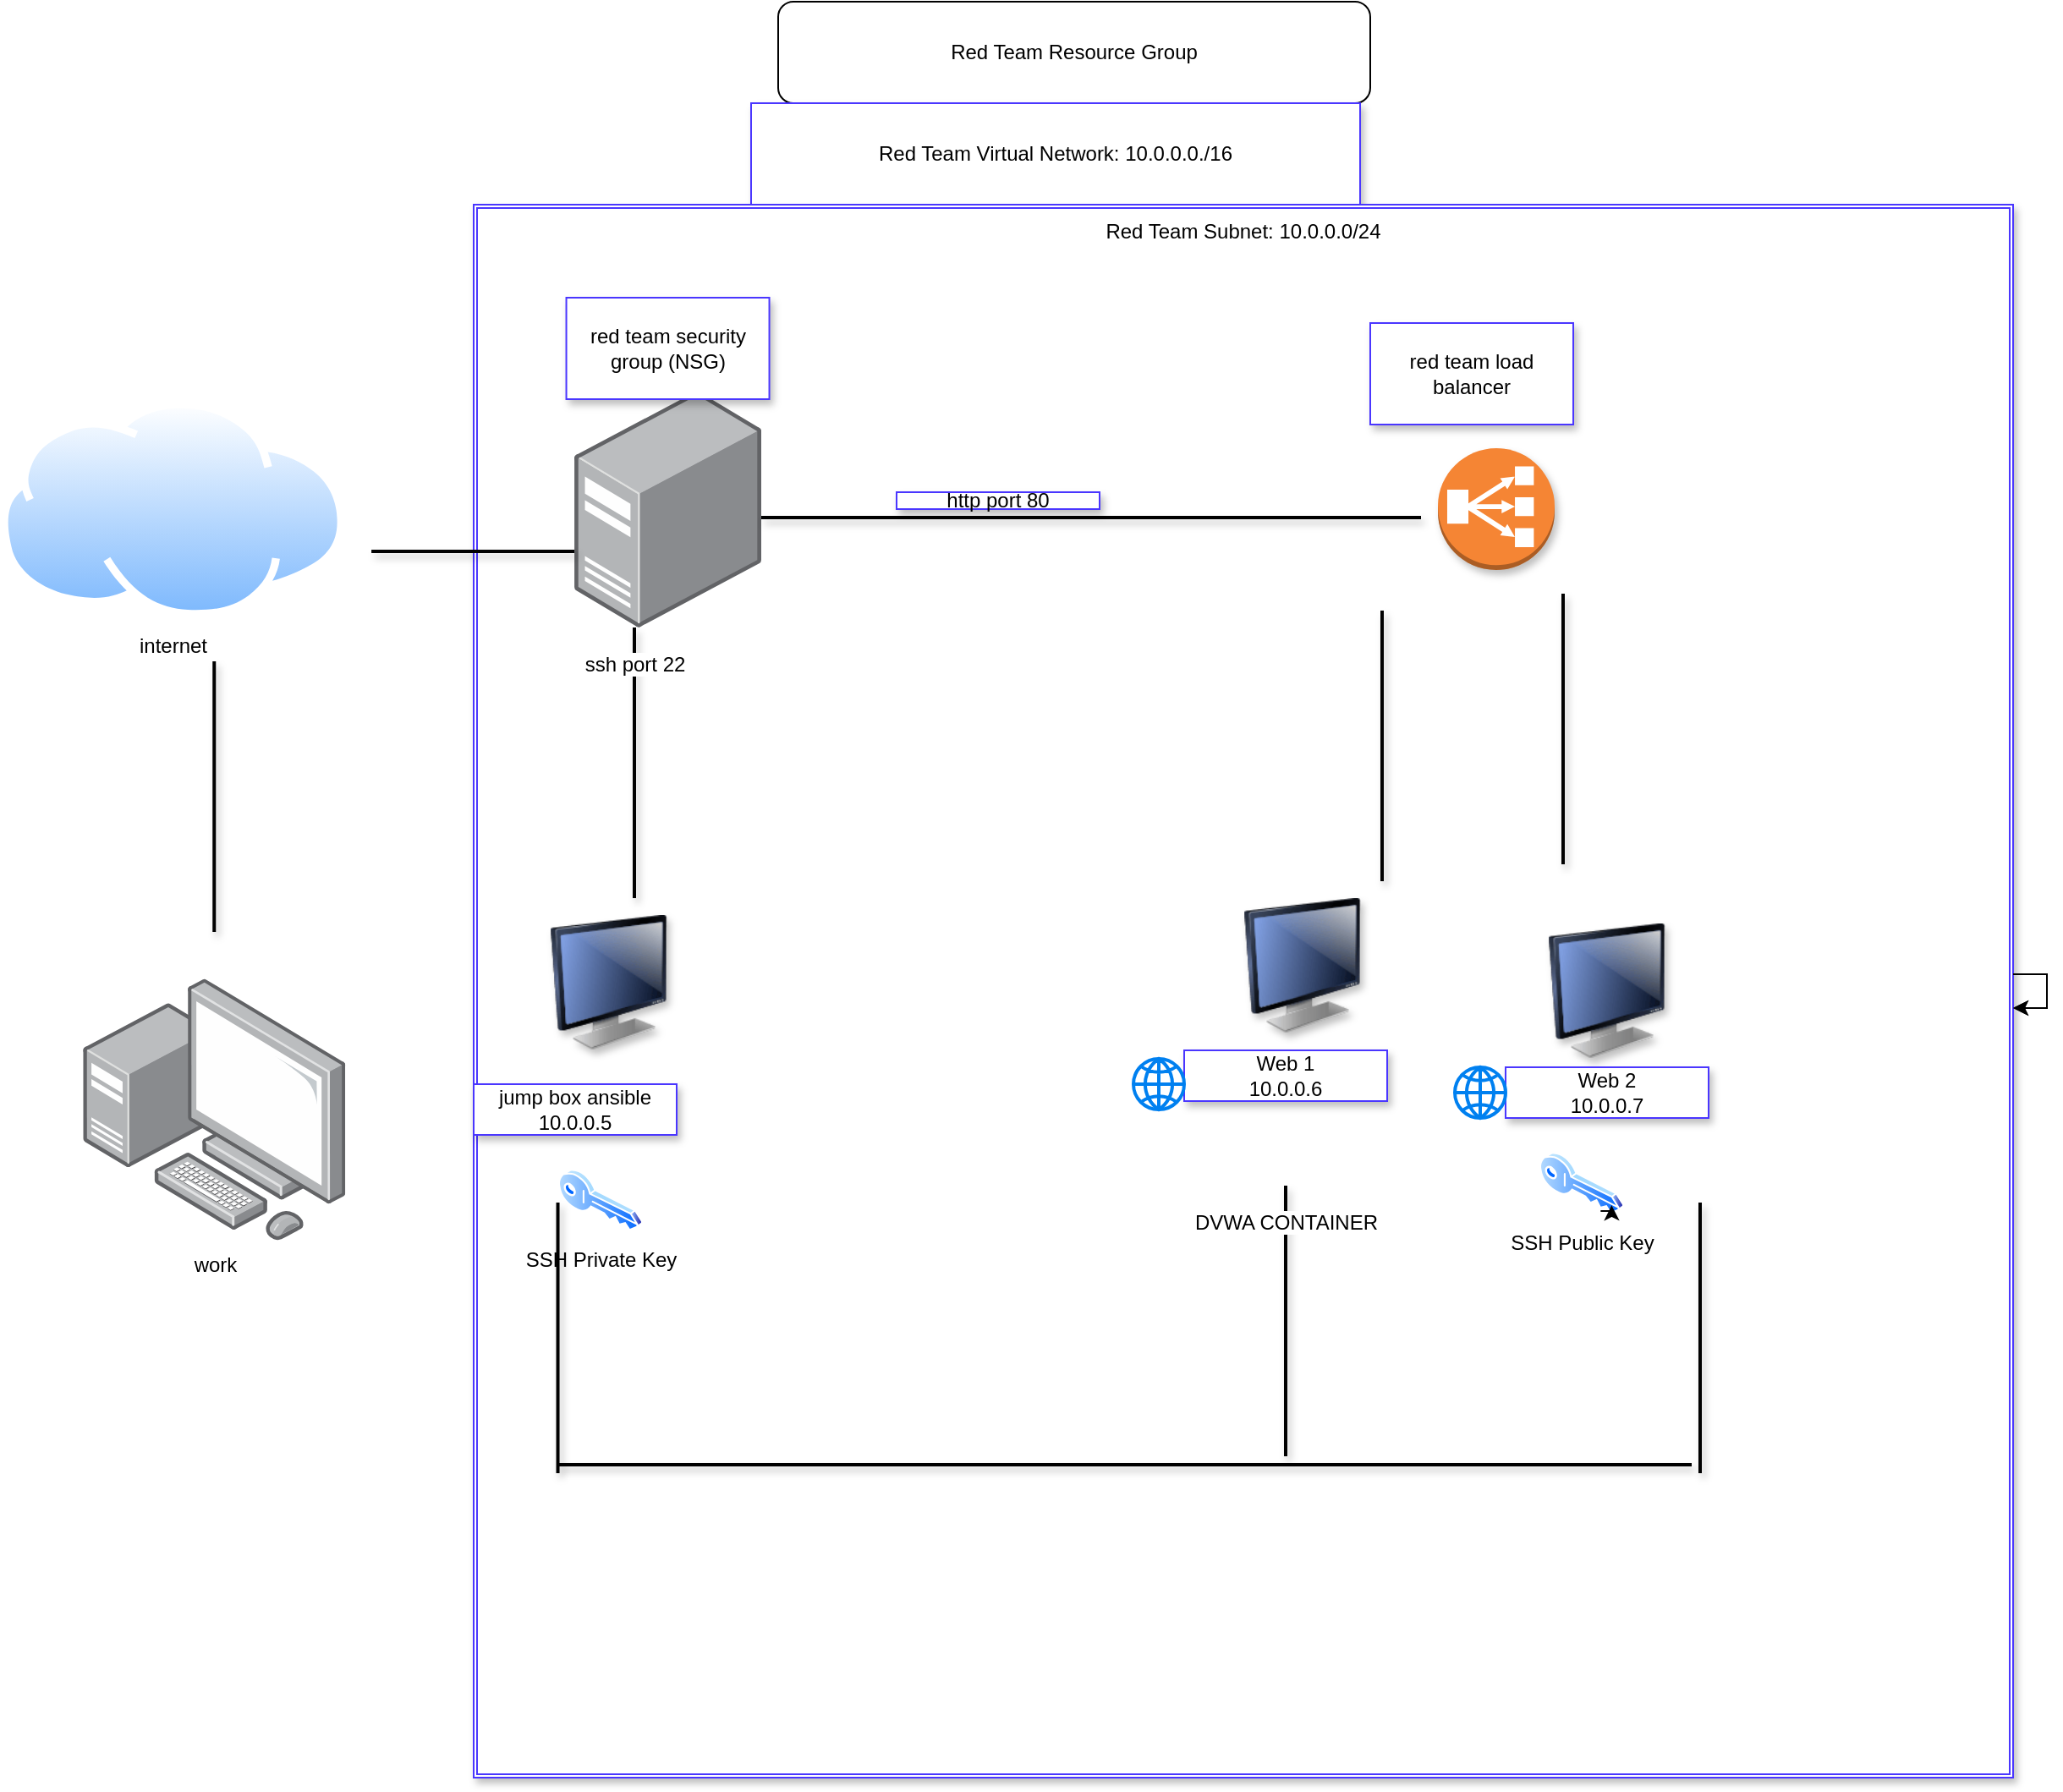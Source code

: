 <mxfile version="20.0.1" type="google"><diagram id="kuLFPBG9RZnCqwqZzduC" name="Page-1"><mxGraphModel dx="1722" dy="520" grid="1" gridSize="10" guides="1" tooltips="1" connect="1" arrows="1" fold="1" page="1" pageScale="1" pageWidth="850" pageHeight="1100" math="0" shadow="0"><root><mxCell id="0"/><mxCell id="1" parent="0"/><mxCell id="F6X4RvmTHfpPUZ6wjEvC-3" value="Red Team Resource Group" style="rounded=1;whiteSpace=wrap;html=1;" vertex="1" parent="1"><mxGeometry x="290" width="350" height="60" as="geometry"/></mxCell><mxCell id="F6X4RvmTHfpPUZ6wjEvC-4" value="Red Team Virtual Network: 10.0.0.0./16" style="rounded=0;whiteSpace=wrap;html=1;shadow=1;strokeColor=#4A36FF;" vertex="1" parent="1"><mxGeometry x="274" y="60" width="360" height="60" as="geometry"/></mxCell><mxCell id="F6X4RvmTHfpPUZ6wjEvC-5" value="Red Team Subnet: 10.0.0.0/24" style="shape=ext;double=1;rounded=0;whiteSpace=wrap;html=1;shadow=1;strokeColor=#4A36FF;verticalAlign=top;" vertex="1" parent="1"><mxGeometry x="110" y="120" width="910" height="930" as="geometry"/></mxCell><mxCell id="F6X4RvmTHfpPUZ6wjEvC-8" value="" style="points=[];aspect=fixed;html=1;align=center;shadow=0;dashed=0;image;image=img/lib/allied_telesis/computer_and_terminals/Server_Desktop.svg;strokeColor=#4A36FF;" vertex="1" parent="1"><mxGeometry x="169.55" y="230" width="110.45" height="140" as="geometry"/></mxCell><mxCell id="F6X4RvmTHfpPUZ6wjEvC-9" value="red team security group (NSG)" style="rounded=0;whiteSpace=wrap;html=1;shadow=1;strokeColor=#4A36FF;" vertex="1" parent="1"><mxGeometry x="164.77" y="175" width="120" height="60" as="geometry"/></mxCell><mxCell id="F6X4RvmTHfpPUZ6wjEvC-10" value="" style="outlineConnect=0;dashed=0;verticalLabelPosition=bottom;verticalAlign=top;align=center;html=1;shape=mxgraph.aws3.classic_load_balancer;fillColor=#F58534;gradientColor=none;shadow=1;strokeColor=#4A36FF;" vertex="1" parent="1"><mxGeometry x="680" y="264" width="69" height="72" as="geometry"/></mxCell><mxCell id="F6X4RvmTHfpPUZ6wjEvC-11" value="red team load balancer" style="rounded=0;whiteSpace=wrap;html=1;shadow=1;strokeColor=#4A36FF;" vertex="1" parent="1"><mxGeometry x="640" y="190" width="120" height="60" as="geometry"/></mxCell><mxCell id="F6X4RvmTHfpPUZ6wjEvC-15" value="" style="line;strokeWidth=2;html=1;shadow=1;" vertex="1" parent="1"><mxGeometry x="280" y="300" width="390" height="10" as="geometry"/></mxCell><mxCell id="F6X4RvmTHfpPUZ6wjEvC-16" value="http port 80" style="rounded=0;whiteSpace=wrap;html=1;shadow=1;strokeColor=#4A36FF;" vertex="1" parent="1"><mxGeometry x="360" y="290" width="120" height="10" as="geometry"/></mxCell><mxCell id="F6X4RvmTHfpPUZ6wjEvC-17" value="" style="image;html=1;image=img/lib/clip_art/computers/Monitor_128x128.png;shadow=1;strokeColor=#4A36FF;" vertex="1" parent="1"><mxGeometry x="740" y="545" width="80" height="80" as="geometry"/></mxCell><mxCell id="F6X4RvmTHfpPUZ6wjEvC-18" value="" style="image;html=1;image=img/lib/clip_art/computers/Monitor_128x128.png;shadow=1;strokeColor=#4A36FF;" vertex="1" parent="1"><mxGeometry x="560" y="530" width="80" height="80" as="geometry"/></mxCell><mxCell id="F6X4RvmTHfpPUZ6wjEvC-19" value="" style="image;html=1;image=img/lib/clip_art/computers/Monitor_128x128.png;shadow=1;strokeColor=#4A36FF;" vertex="1" parent="1"><mxGeometry x="150" y="540" width="80" height="80" as="geometry"/></mxCell><mxCell id="F6X4RvmTHfpPUZ6wjEvC-20" value="Web 1&lt;br&gt;10.0.0.6" style="rounded=0;whiteSpace=wrap;html=1;shadow=1;strokeColor=#4A36FF;" vertex="1" parent="1"><mxGeometry x="530" y="620" width="120" height="30" as="geometry"/></mxCell><mxCell id="F6X4RvmTHfpPUZ6wjEvC-21" value="Web 2&lt;br&gt;10.0.0.7" style="rounded=0;whiteSpace=wrap;html=1;shadow=1;strokeColor=#4A36FF;" vertex="1" parent="1"><mxGeometry x="720" y="630" width="120" height="30" as="geometry"/></mxCell><mxCell id="F6X4RvmTHfpPUZ6wjEvC-22" value="jump box ansible&lt;br&gt;10.0.0.5" style="rounded=0;whiteSpace=wrap;html=1;shadow=1;strokeColor=#4A36FF;" vertex="1" parent="1"><mxGeometry x="110" y="640" width="120" height="30" as="geometry"/></mxCell><mxCell id="F6X4RvmTHfpPUZ6wjEvC-24" value="" style="html=1;verticalLabelPosition=bottom;align=center;labelBackgroundColor=#ffffff;verticalAlign=top;strokeWidth=2;strokeColor=#0080F0;shadow=0;dashed=0;shape=mxgraph.ios7.icons.globe;" vertex="1" parent="1"><mxGeometry x="690" y="630" width="30" height="30" as="geometry"/></mxCell><mxCell id="F6X4RvmTHfpPUZ6wjEvC-25" value="" style="html=1;verticalLabelPosition=bottom;align=center;labelBackgroundColor=#ffffff;verticalAlign=top;strokeWidth=2;strokeColor=#0080F0;shadow=0;dashed=0;shape=mxgraph.ios7.icons.globe;" vertex="1" parent="1"><mxGeometry x="500" y="625" width="30" height="30" as="geometry"/></mxCell><mxCell id="F6X4RvmTHfpPUZ6wjEvC-27" value="SSH Public Key" style="aspect=fixed;perimeter=ellipsePerimeter;html=1;align=center;shadow=0;dashed=0;spacingTop=3;image;image=img/lib/active_directory/key.svg;strokeColor=#4A36FF;" vertex="1" parent="1"><mxGeometry x="740" y="680" width="50" height="37" as="geometry"/></mxCell><mxCell id="F6X4RvmTHfpPUZ6wjEvC-40" style="edgeStyle=orthogonalEdgeStyle;rounded=0;orthogonalLoop=1;jettySize=auto;html=1;" edge="1" parent="1" source="F6X4RvmTHfpPUZ6wjEvC-5" target="F6X4RvmTHfpPUZ6wjEvC-5"><mxGeometry relative="1" as="geometry"/></mxCell><mxCell id="F6X4RvmTHfpPUZ6wjEvC-28" value="SSH Private Key" style="aspect=fixed;perimeter=ellipsePerimeter;html=1;align=center;shadow=0;dashed=0;spacingTop=3;image;image=img/lib/active_directory/key.svg;strokeColor=#4A36FF;" vertex="1" parent="1"><mxGeometry x="160" y="690" width="50" height="37" as="geometry"/></mxCell><mxCell id="F6X4RvmTHfpPUZ6wjEvC-31" value="ssh port 22" style="line;strokeWidth=2;direction=south;html=1;shadow=1;" vertex="1" parent="1"><mxGeometry x="200" y="370" width="10" height="160" as="geometry"/></mxCell><mxCell id="F6X4RvmTHfpPUZ6wjEvC-33" style="edgeStyle=orthogonalEdgeStyle;rounded=0;orthogonalLoop=1;jettySize=auto;html=1;exitX=0.5;exitY=1;exitDx=0;exitDy=0;" edge="1" parent="1" source="F6X4RvmTHfpPUZ6wjEvC-20" target="F6X4RvmTHfpPUZ6wjEvC-20"><mxGeometry relative="1" as="geometry"/></mxCell><mxCell id="F6X4RvmTHfpPUZ6wjEvC-34" style="edgeStyle=orthogonalEdgeStyle;rounded=0;orthogonalLoop=1;jettySize=auto;html=1;exitX=0.75;exitY=1;exitDx=0;exitDy=0;entryX=1;entryY=1;entryDx=0;entryDy=0;" edge="1" parent="1" source="F6X4RvmTHfpPUZ6wjEvC-27" target="F6X4RvmTHfpPUZ6wjEvC-27"><mxGeometry relative="1" as="geometry"/></mxCell><mxCell id="F6X4RvmTHfpPUZ6wjEvC-35" value="" style="edgeStyle=elbowEdgeStyle;elbow=vertical;endArrow=classic;html=1;rounded=0;" edge="1" parent="1" source="F6X4RvmTHfpPUZ6wjEvC-5" target="F6X4RvmTHfpPUZ6wjEvC-5"><mxGeometry width="50" height="50" relative="1" as="geometry"><mxPoint x="390" y="570" as="sourcePoint"/><mxPoint x="440" y="520" as="targetPoint"/><Array as="points"><mxPoint x="720" y="420"/></Array></mxGeometry></mxCell><mxCell id="F6X4RvmTHfpPUZ6wjEvC-38" value="" style="line;strokeWidth=2;direction=south;html=1;shadow=1;" vertex="1" parent="1"><mxGeometry x="749" y="350" width="10" height="160" as="geometry"/></mxCell><mxCell id="F6X4RvmTHfpPUZ6wjEvC-39" value="" style="line;strokeWidth=2;direction=south;html=1;shadow=1;" vertex="1" parent="1"><mxGeometry x="644" y="360" width="6" height="160" as="geometry"/></mxCell><mxCell id="F6X4RvmTHfpPUZ6wjEvC-41" value="internet" style="aspect=fixed;perimeter=ellipsePerimeter;html=1;align=center;shadow=0;dashed=0;spacingTop=3;image;image=img/lib/active_directory/internet_cloud.svg;strokeColor=#4A36FF;" vertex="1" parent="1"><mxGeometry x="-170" y="235.7" width="204.13" height="128.6" as="geometry"/></mxCell><mxCell id="F6X4RvmTHfpPUZ6wjEvC-42" value="work" style="points=[];aspect=fixed;html=1;align=center;shadow=0;dashed=0;image;image=img/lib/allied_telesis/computer_and_terminals/Personal_Computer_with_Server.svg;strokeColor=#4A36FF;" vertex="1" parent="1"><mxGeometry x="-120.87" y="577.5" width="155" height="155" as="geometry"/></mxCell><mxCell id="F6X4RvmTHfpPUZ6wjEvC-44" value="" style="line;strokeWidth=2;html=1;shadow=1;" vertex="1" parent="1"><mxGeometry x="49.55" y="320" width="120" height="10" as="geometry"/></mxCell><mxCell id="F6X4RvmTHfpPUZ6wjEvC-45" value="" style="line;strokeWidth=2;direction=south;html=1;shadow=1;" vertex="1" parent="1"><mxGeometry x="-48.37" y="390" width="10" height="160" as="geometry"/></mxCell><mxCell id="F6X4RvmTHfpPUZ6wjEvC-47" value="" style="line;strokeWidth=2;html=1;shadow=1;" vertex="1" parent="1"><mxGeometry x="160" y="860" width="670" height="10" as="geometry"/></mxCell><mxCell id="F6X4RvmTHfpPUZ6wjEvC-48" value="" style="line;strokeWidth=2;direction=south;html=1;shadow=1;" vertex="1" parent="1"><mxGeometry x="830" y="710" width="10" height="160" as="geometry"/></mxCell><mxCell id="F6X4RvmTHfpPUZ6wjEvC-49" value="DVWA CONTAINER" style="line;strokeWidth=2;direction=south;html=1;shadow=1;" vertex="1" parent="1"><mxGeometry x="585" y="700" width="10" height="160" as="geometry"/></mxCell><mxCell id="F6X4RvmTHfpPUZ6wjEvC-50" value="" style="line;strokeWidth=2;direction=south;html=1;shadow=1;" vertex="1" parent="1"><mxGeometry x="154.77" y="710" width="10" height="160" as="geometry"/></mxCell></root></mxGraphModel></diagram></mxfile>
